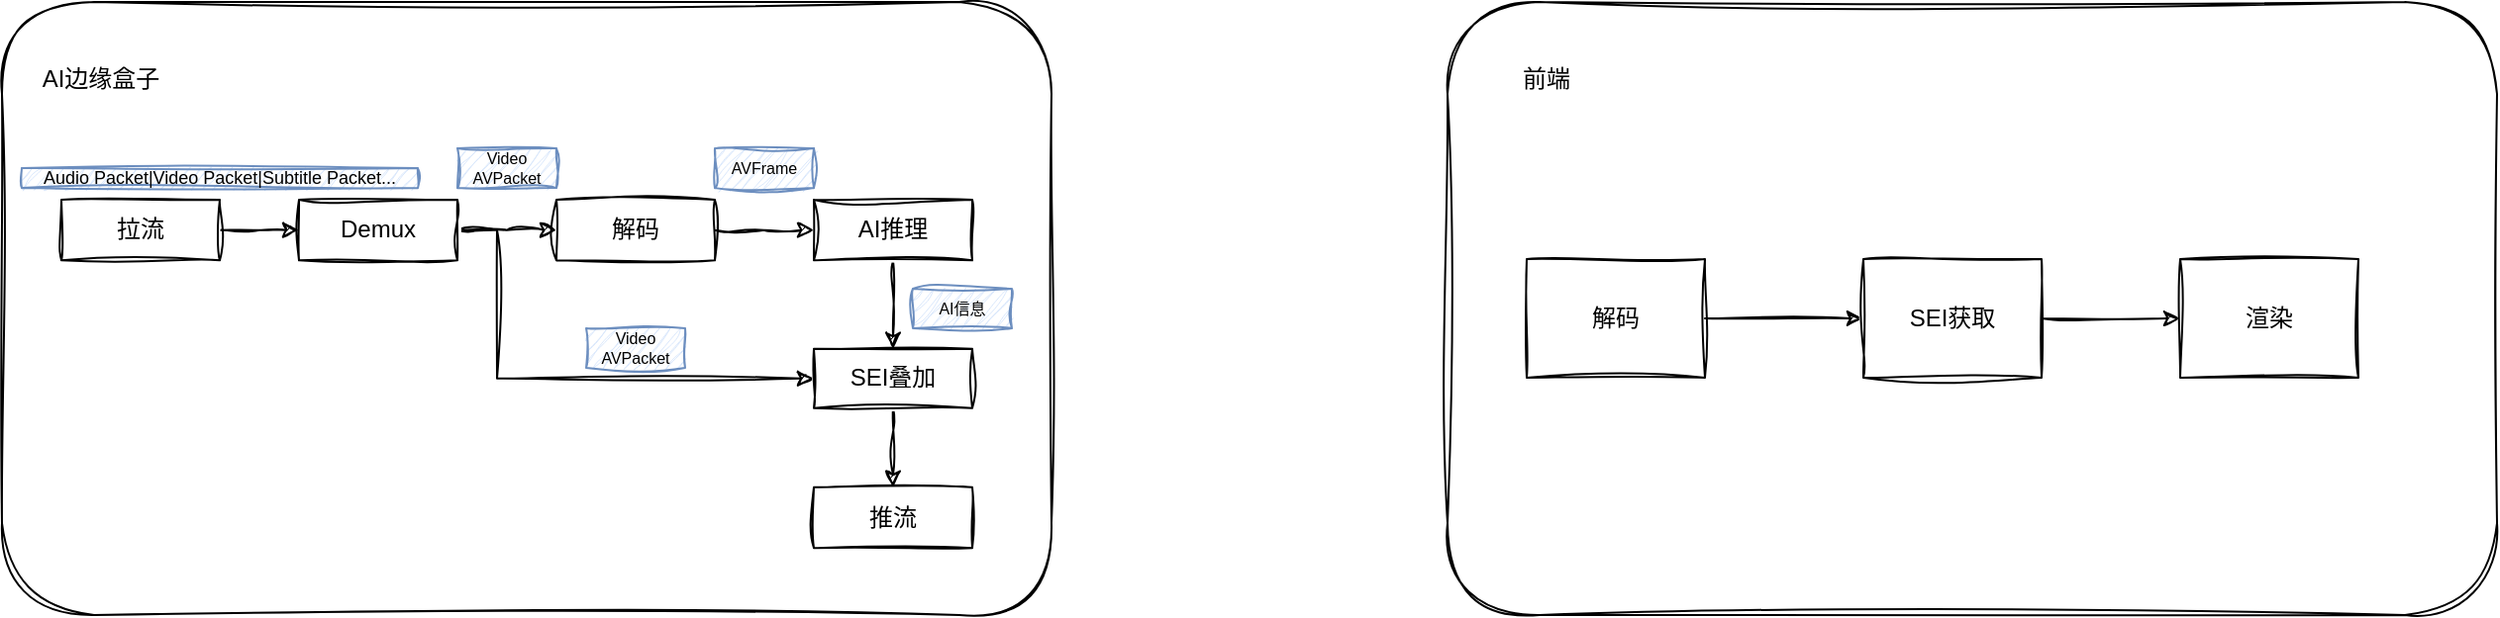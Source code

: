 <mxfile version="27.0.5">
  <diagram name="第 1 页" id="EU1alDa2CIXfniSylTyh">
    <mxGraphModel dx="1757" dy="1039" grid="1" gridSize="10" guides="1" tooltips="1" connect="1" arrows="1" fold="1" page="1" pageScale="1" pageWidth="827" pageHeight="1169" math="0" shadow="0">
      <root>
        <mxCell id="0" />
        <mxCell id="1" parent="0" />
        <mxCell id="bAwWkrZDaCntov1XnDNh-10" value="" style="group;sketch=1;curveFitting=1;jiggle=2;" vertex="1" connectable="0" parent="1">
          <mxGeometry x="800" y="330" width="530" height="310" as="geometry" />
        </mxCell>
        <mxCell id="bAwWkrZDaCntov1XnDNh-11" value="" style="rounded=1;whiteSpace=wrap;html=1;sketch=1;curveFitting=1;jiggle=2;" vertex="1" parent="bAwWkrZDaCntov1XnDNh-10">
          <mxGeometry width="530" height="310" as="geometry" />
        </mxCell>
        <mxCell id="bAwWkrZDaCntov1XnDNh-12" value="前端" style="text;html=1;align=center;verticalAlign=middle;whiteSpace=wrap;rounded=0;sketch=1;curveFitting=1;jiggle=2;" vertex="1" parent="bAwWkrZDaCntov1XnDNh-10">
          <mxGeometry x="10" y="19.375" width="80" height="38.75" as="geometry" />
        </mxCell>
        <mxCell id="bAwWkrZDaCntov1XnDNh-59" style="edgeStyle=orthogonalEdgeStyle;rounded=0;orthogonalLoop=1;jettySize=auto;html=1;entryX=0;entryY=0.5;entryDx=0;entryDy=0;sketch=1;curveFitting=1;jiggle=2;" edge="1" parent="bAwWkrZDaCntov1XnDNh-10" source="bAwWkrZDaCntov1XnDNh-56" target="bAwWkrZDaCntov1XnDNh-57">
          <mxGeometry relative="1" as="geometry" />
        </mxCell>
        <mxCell id="bAwWkrZDaCntov1XnDNh-56" value="解码" style="rounded=0;whiteSpace=wrap;html=1;sketch=1;curveFitting=1;jiggle=2;" vertex="1" parent="bAwWkrZDaCntov1XnDNh-10">
          <mxGeometry x="40" y="130" width="90" height="60" as="geometry" />
        </mxCell>
        <mxCell id="bAwWkrZDaCntov1XnDNh-60" style="edgeStyle=orthogonalEdgeStyle;rounded=0;orthogonalLoop=1;jettySize=auto;html=1;entryX=0;entryY=0.5;entryDx=0;entryDy=0;sketch=1;curveFitting=1;jiggle=2;" edge="1" parent="bAwWkrZDaCntov1XnDNh-10" source="bAwWkrZDaCntov1XnDNh-57" target="bAwWkrZDaCntov1XnDNh-58">
          <mxGeometry relative="1" as="geometry" />
        </mxCell>
        <mxCell id="bAwWkrZDaCntov1XnDNh-57" value="SEI获取" style="rounded=0;whiteSpace=wrap;html=1;sketch=1;curveFitting=1;jiggle=2;" vertex="1" parent="bAwWkrZDaCntov1XnDNh-10">
          <mxGeometry x="210" y="130" width="90" height="60" as="geometry" />
        </mxCell>
        <mxCell id="bAwWkrZDaCntov1XnDNh-58" value="渲染" style="rounded=0;whiteSpace=wrap;html=1;sketch=1;curveFitting=1;jiggle=2;" vertex="1" parent="bAwWkrZDaCntov1XnDNh-10">
          <mxGeometry x="370" y="130" width="90" height="60" as="geometry" />
        </mxCell>
        <mxCell id="bAwWkrZDaCntov1XnDNh-9" value="" style="group;sketch=1;curveFitting=1;jiggle=2;" vertex="1" connectable="0" parent="1">
          <mxGeometry x="70" y="330" width="530" height="310" as="geometry" />
        </mxCell>
        <mxCell id="bAwWkrZDaCntov1XnDNh-5" value="" style="rounded=1;whiteSpace=wrap;html=1;sketch=1;curveFitting=1;jiggle=2;" vertex="1" parent="bAwWkrZDaCntov1XnDNh-9">
          <mxGeometry width="530" height="310" as="geometry" />
        </mxCell>
        <mxCell id="bAwWkrZDaCntov1XnDNh-6" value="AI边缘盒子" style="text;html=1;align=center;verticalAlign=middle;whiteSpace=wrap;rounded=0;sketch=1;curveFitting=1;jiggle=2;" vertex="1" parent="bAwWkrZDaCntov1XnDNh-9">
          <mxGeometry x="10" y="19.375" width="80" height="38.75" as="geometry" />
        </mxCell>
        <mxCell id="bAwWkrZDaCntov1XnDNh-36" style="edgeStyle=orthogonalEdgeStyle;rounded=0;orthogonalLoop=1;jettySize=auto;html=1;entryX=0;entryY=0.5;entryDx=0;entryDy=0;sketch=1;curveFitting=1;jiggle=2;" edge="1" parent="bAwWkrZDaCntov1XnDNh-9" source="bAwWkrZDaCntov1XnDNh-13" target="bAwWkrZDaCntov1XnDNh-18">
          <mxGeometry relative="1" as="geometry" />
        </mxCell>
        <mxCell id="bAwWkrZDaCntov1XnDNh-13" value="拉流" style="rounded=0;whiteSpace=wrap;html=1;sketch=1;curveFitting=1;jiggle=2;" vertex="1" parent="bAwWkrZDaCntov1XnDNh-9">
          <mxGeometry x="30" y="100.003" width="80" height="30.667" as="geometry" />
        </mxCell>
        <mxCell id="bAwWkrZDaCntov1XnDNh-37" style="edgeStyle=orthogonalEdgeStyle;rounded=0;orthogonalLoop=1;jettySize=auto;html=1;entryX=0;entryY=0.5;entryDx=0;entryDy=0;sketch=1;curveFitting=1;jiggle=2;" edge="1" parent="bAwWkrZDaCntov1XnDNh-9" source="bAwWkrZDaCntov1XnDNh-18" target="bAwWkrZDaCntov1XnDNh-19">
          <mxGeometry relative="1" as="geometry" />
        </mxCell>
        <mxCell id="bAwWkrZDaCntov1XnDNh-54" style="edgeStyle=orthogonalEdgeStyle;rounded=0;orthogonalLoop=1;jettySize=auto;html=1;entryX=0;entryY=0.5;entryDx=0;entryDy=0;sketch=1;curveFitting=1;jiggle=2;" edge="1" parent="bAwWkrZDaCntov1XnDNh-9" source="bAwWkrZDaCntov1XnDNh-18" target="bAwWkrZDaCntov1XnDNh-21">
          <mxGeometry relative="1" as="geometry">
            <Array as="points">
              <mxPoint x="250" y="115" />
              <mxPoint x="250" y="190" />
            </Array>
          </mxGeometry>
        </mxCell>
        <mxCell id="bAwWkrZDaCntov1XnDNh-18" value="Demux" style="rounded=0;whiteSpace=wrap;html=1;sketch=1;curveFitting=1;jiggle=2;" vertex="1" parent="bAwWkrZDaCntov1XnDNh-9">
          <mxGeometry x="150" y="100.003" width="80" height="30.667" as="geometry" />
        </mxCell>
        <mxCell id="bAwWkrZDaCntov1XnDNh-38" style="edgeStyle=orthogonalEdgeStyle;rounded=0;orthogonalLoop=1;jettySize=auto;html=1;entryX=0;entryY=0.5;entryDx=0;entryDy=0;sketch=1;curveFitting=1;jiggle=2;" edge="1" parent="bAwWkrZDaCntov1XnDNh-9" source="bAwWkrZDaCntov1XnDNh-19" target="bAwWkrZDaCntov1XnDNh-20">
          <mxGeometry relative="1" as="geometry" />
        </mxCell>
        <mxCell id="bAwWkrZDaCntov1XnDNh-19" value="解码" style="rounded=0;whiteSpace=wrap;html=1;sketch=1;curveFitting=1;jiggle=2;" vertex="1" parent="bAwWkrZDaCntov1XnDNh-9">
          <mxGeometry x="280" y="100.003" width="80" height="30.667" as="geometry" />
        </mxCell>
        <mxCell id="bAwWkrZDaCntov1XnDNh-39" style="edgeStyle=orthogonalEdgeStyle;rounded=0;orthogonalLoop=1;jettySize=auto;html=1;entryX=0.5;entryY=0;entryDx=0;entryDy=0;sketch=1;curveFitting=1;jiggle=2;" edge="1" parent="bAwWkrZDaCntov1XnDNh-9" source="bAwWkrZDaCntov1XnDNh-20" target="bAwWkrZDaCntov1XnDNh-21">
          <mxGeometry relative="1" as="geometry" />
        </mxCell>
        <mxCell id="bAwWkrZDaCntov1XnDNh-20" value="AI推理" style="rounded=0;whiteSpace=wrap;html=1;sketch=1;curveFitting=1;jiggle=2;" vertex="1" parent="bAwWkrZDaCntov1XnDNh-9">
          <mxGeometry x="410" y="100.003" width="80" height="30.667" as="geometry" />
        </mxCell>
        <mxCell id="bAwWkrZDaCntov1XnDNh-40" style="edgeStyle=orthogonalEdgeStyle;rounded=0;orthogonalLoop=1;jettySize=auto;html=1;entryX=0.5;entryY=0;entryDx=0;entryDy=0;sketch=1;curveFitting=1;jiggle=2;" edge="1" parent="bAwWkrZDaCntov1XnDNh-9" source="bAwWkrZDaCntov1XnDNh-21" target="bAwWkrZDaCntov1XnDNh-22">
          <mxGeometry relative="1" as="geometry" />
        </mxCell>
        <mxCell id="bAwWkrZDaCntov1XnDNh-21" value="SEI叠加" style="rounded=0;whiteSpace=wrap;html=1;sketch=1;curveFitting=1;jiggle=2;" vertex="1" parent="bAwWkrZDaCntov1XnDNh-9">
          <mxGeometry x="410" y="175.42" width="80" height="30" as="geometry" />
        </mxCell>
        <mxCell id="bAwWkrZDaCntov1XnDNh-22" value="推流" style="rounded=0;whiteSpace=wrap;html=1;sketch=1;curveFitting=1;jiggle=2;" vertex="1" parent="bAwWkrZDaCntov1XnDNh-9">
          <mxGeometry x="410" y="245.417" width="80" height="30.667" as="geometry" />
        </mxCell>
        <mxCell id="bAwWkrZDaCntov1XnDNh-41" value="Video AVPacket" style="text;html=1;align=center;verticalAlign=middle;whiteSpace=wrap;rounded=0;fontSize=8;fillColor=#dae8fc;strokeColor=#6c8ebf;sketch=1;curveFitting=1;jiggle=2;" vertex="1" parent="bAwWkrZDaCntov1XnDNh-9">
          <mxGeometry x="230" y="74.06" width="50" height="20" as="geometry" />
        </mxCell>
        <mxCell id="bAwWkrZDaCntov1XnDNh-43" value="AVFrame" style="text;html=1;align=center;verticalAlign=middle;whiteSpace=wrap;rounded=0;fontSize=8;fillColor=#dae8fc;strokeColor=#6c8ebf;sketch=1;curveFitting=1;jiggle=2;" vertex="1" parent="bAwWkrZDaCntov1XnDNh-9">
          <mxGeometry x="360" y="74.06" width="50" height="20" as="geometry" />
        </mxCell>
        <mxCell id="bAwWkrZDaCntov1XnDNh-51" value="Audio Packet|Video Packet|Subtitle Packet..." style="text;html=1;align=center;verticalAlign=middle;whiteSpace=wrap;rounded=0;fontSize=9;fillColor=#dae8fc;strokeColor=#6c8ebf;sketch=1;curveFitting=1;jiggle=2;" vertex="1" parent="bAwWkrZDaCntov1XnDNh-9">
          <mxGeometry x="10" y="84.06" width="200" height="10" as="geometry" />
        </mxCell>
        <mxCell id="bAwWkrZDaCntov1XnDNh-53" value="AI信息" style="text;html=1;align=center;verticalAlign=middle;whiteSpace=wrap;rounded=0;fontSize=8;fillColor=#dae8fc;strokeColor=#6c8ebf;sketch=1;curveFitting=1;jiggle=2;" vertex="1" parent="bAwWkrZDaCntov1XnDNh-9">
          <mxGeometry x="460" y="145" width="50" height="20" as="geometry" />
        </mxCell>
        <mxCell id="bAwWkrZDaCntov1XnDNh-55" value="Video AVPacket" style="text;html=1;align=center;verticalAlign=middle;whiteSpace=wrap;rounded=0;fontSize=8;fillColor=#dae8fc;strokeColor=#6c8ebf;sketch=1;curveFitting=1;jiggle=2;" vertex="1" parent="bAwWkrZDaCntov1XnDNh-9">
          <mxGeometry x="295" y="165" width="50" height="20" as="geometry" />
        </mxCell>
      </root>
    </mxGraphModel>
  </diagram>
</mxfile>
